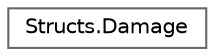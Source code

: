 digraph "Graphical Class Hierarchy"
{
 // LATEX_PDF_SIZE
  bgcolor="transparent";
  edge [fontname=Helvetica,fontsize=10,labelfontname=Helvetica,labelfontsize=10];
  node [fontname=Helvetica,fontsize=10,shape=box,height=0.2,width=0.4];
  rankdir="LR";
  Node0 [label="Structs.Damage",height=0.2,width=0.4,color="grey40", fillcolor="white", style="filled",URL="$struct_structs_1_1_damage.html",tooltip=" "];
}
